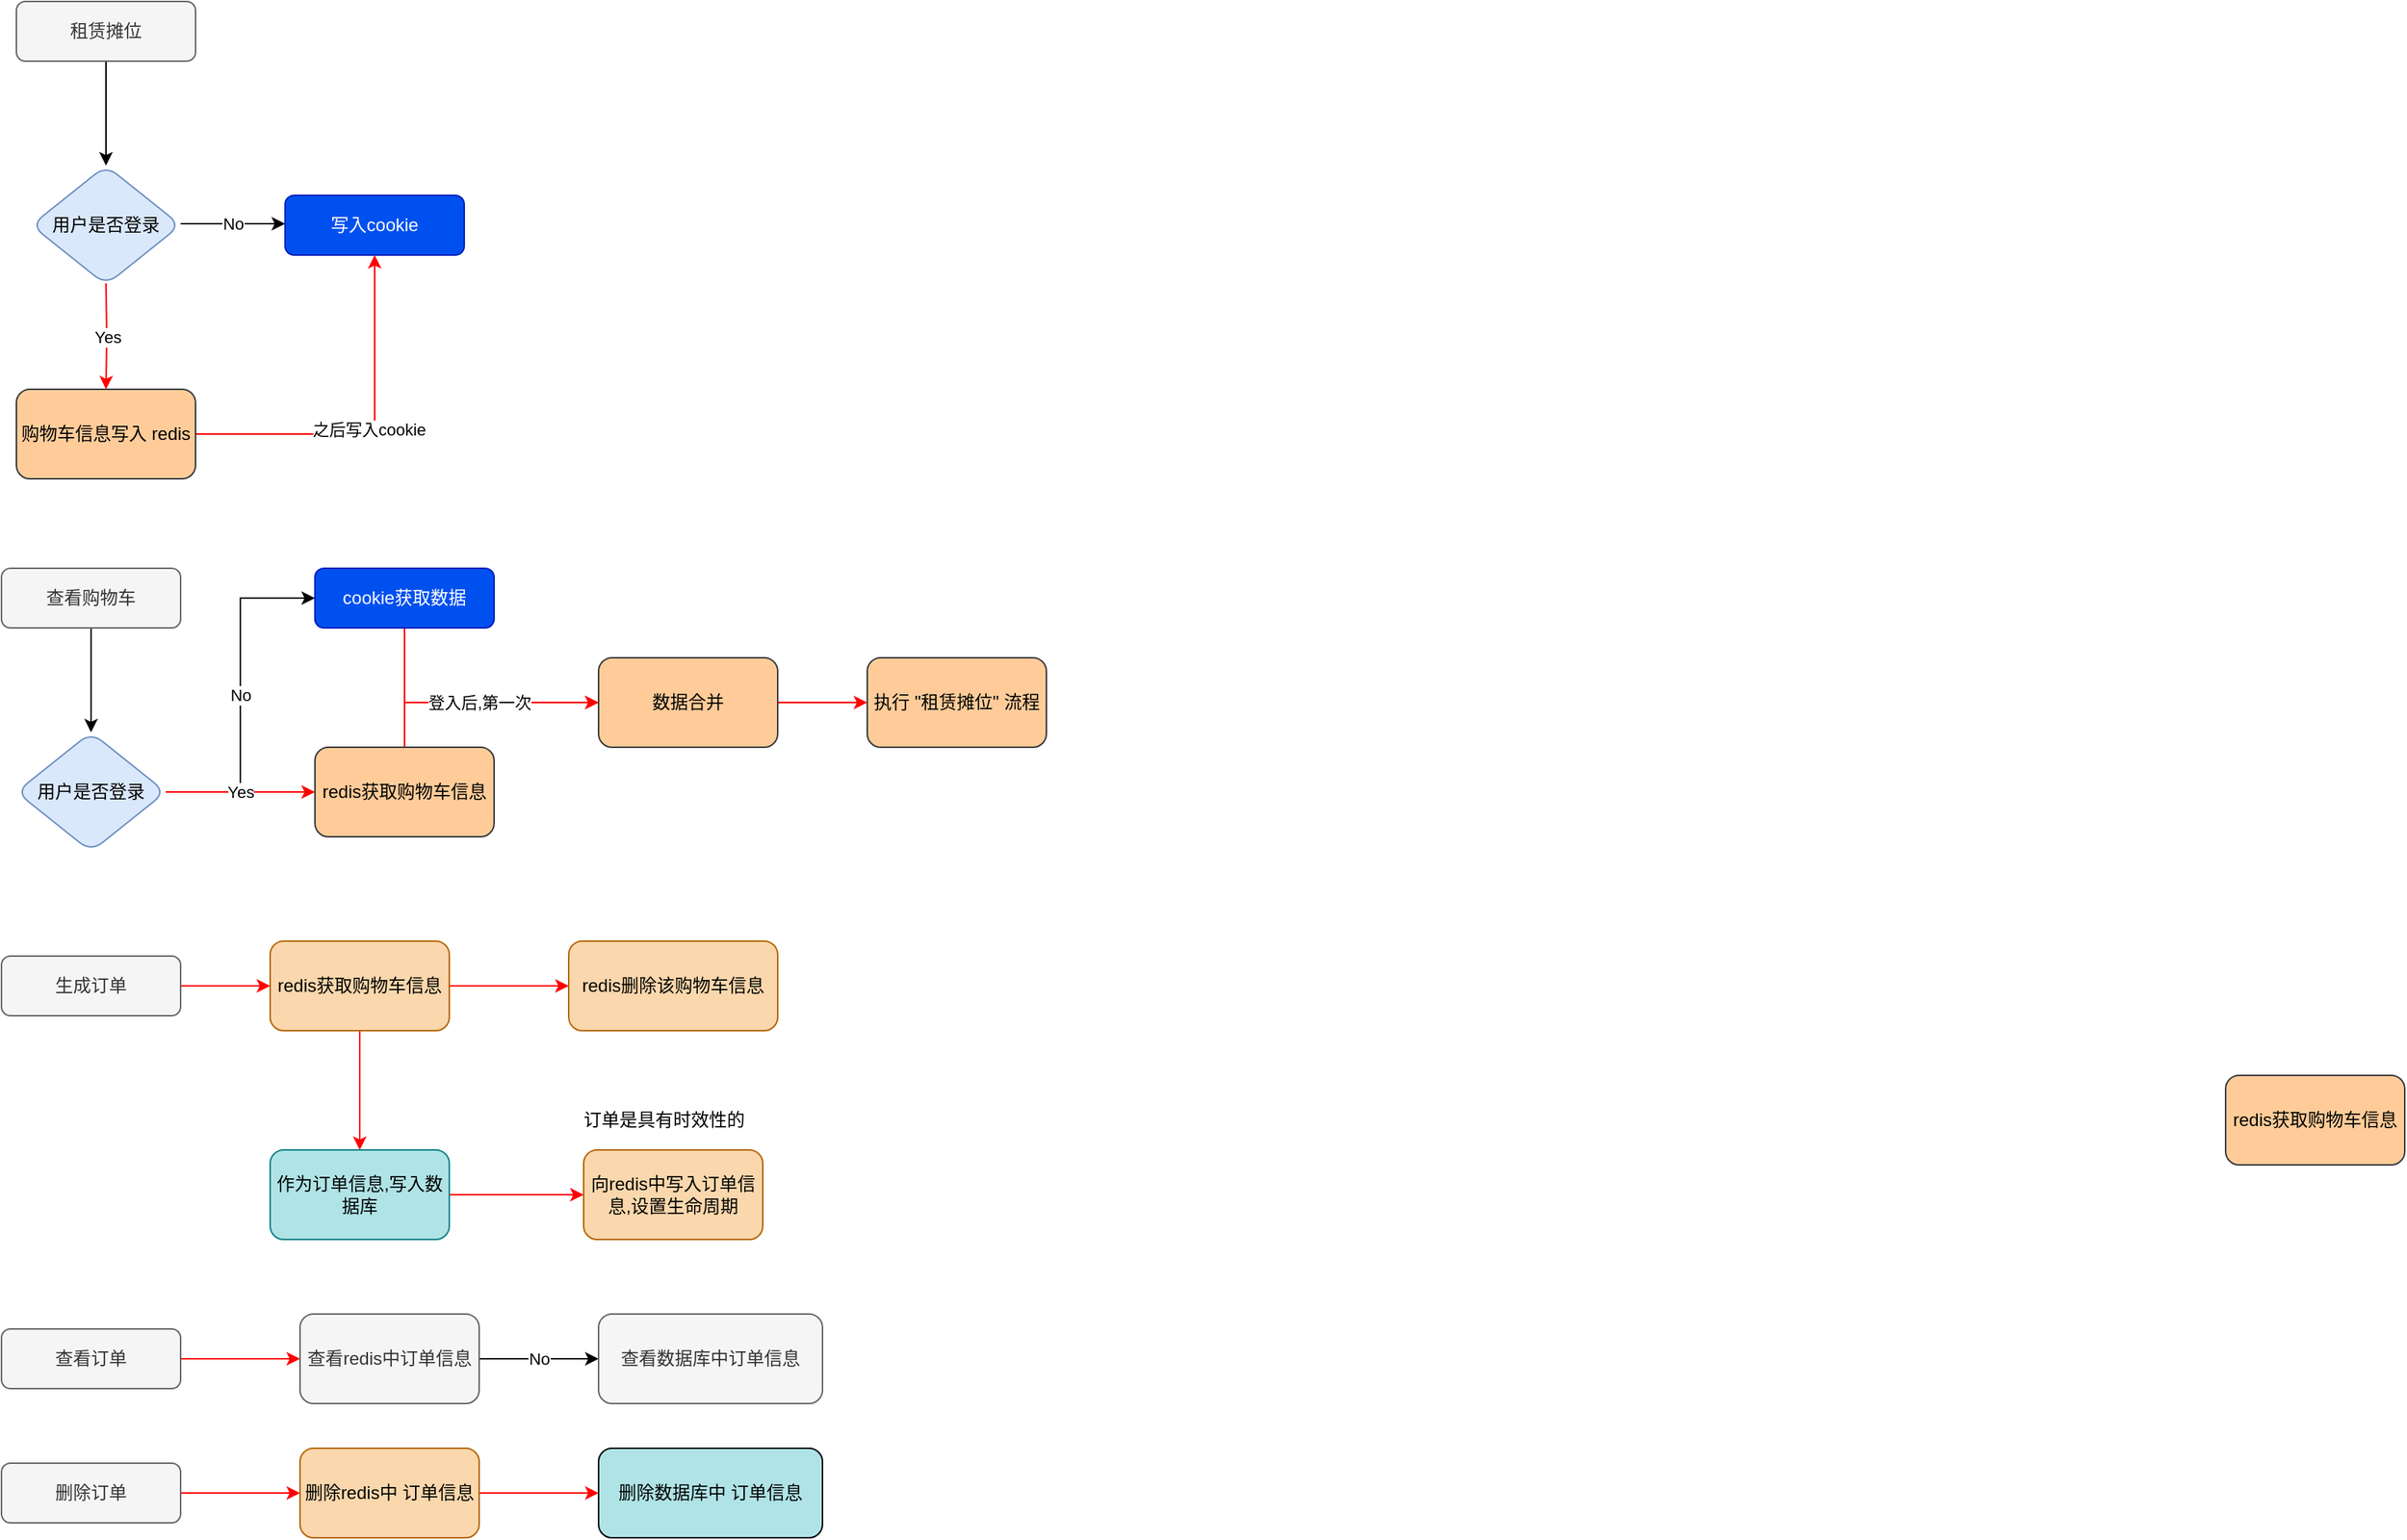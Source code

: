 <mxfile version="20.5.1" type="github">
  <diagram id="C5RBs43oDa-KdzZeNtuy" name="Page-1">
    <mxGraphModel dx="868" dy="450" grid="1" gridSize="10" guides="1" tooltips="1" connect="1" arrows="1" fold="1" page="1" pageScale="1" pageWidth="827" pageHeight="1169" math="0" shadow="0">
      <root>
        <mxCell id="WIyWlLk6GJQsqaUBKTNV-0" />
        <mxCell id="WIyWlLk6GJQsqaUBKTNV-1" parent="WIyWlLk6GJQsqaUBKTNV-0" />
        <mxCell id="MiZStCccM1iOqbARWDpQ-40" style="edgeStyle=orthogonalEdgeStyle;rounded=0;orthogonalLoop=1;jettySize=auto;html=1;entryX=0.5;entryY=0;entryDx=0;entryDy=0;" edge="1" parent="WIyWlLk6GJQsqaUBKTNV-1" source="WIyWlLk6GJQsqaUBKTNV-3" target="MiZStCccM1iOqbARWDpQ-7">
          <mxGeometry relative="1" as="geometry" />
        </mxCell>
        <mxCell id="WIyWlLk6GJQsqaUBKTNV-3" value="租赁摊位" style="rounded=1;whiteSpace=wrap;html=1;fontSize=12;glass=0;strokeWidth=1;shadow=0;fillColor=#f5f5f5;fontColor=#333333;strokeColor=#666666;" parent="WIyWlLk6GJQsqaUBKTNV-1" vertex="1">
          <mxGeometry x="40" y="30" width="120" height="40" as="geometry" />
        </mxCell>
        <mxCell id="WIyWlLk6GJQsqaUBKTNV-12" value="写入cookie" style="rounded=1;whiteSpace=wrap;html=1;fontSize=12;glass=0;strokeWidth=1;shadow=0;fillColor=#0050ef;strokeColor=#001DBC;fontColor=#ffffff;" parent="WIyWlLk6GJQsqaUBKTNV-1" vertex="1">
          <mxGeometry x="220" y="160" width="120" height="40" as="geometry" />
        </mxCell>
        <mxCell id="MiZStCccM1iOqbARWDpQ-10" value="No" style="edgeStyle=orthogonalEdgeStyle;rounded=0;orthogonalLoop=1;jettySize=auto;html=1;" edge="1" parent="WIyWlLk6GJQsqaUBKTNV-1">
          <mxGeometry relative="1" as="geometry">
            <mxPoint x="150" y="179" as="sourcePoint" />
            <mxPoint x="220" y="179" as="targetPoint" />
            <Array as="points">
              <mxPoint x="180" y="179" />
              <mxPoint x="180" y="179" />
            </Array>
          </mxGeometry>
        </mxCell>
        <mxCell id="MiZStCccM1iOqbARWDpQ-12" value="Yes" style="edgeStyle=orthogonalEdgeStyle;rounded=0;orthogonalLoop=1;jettySize=auto;html=1;strokeColor=#FF0000;" edge="1" parent="WIyWlLk6GJQsqaUBKTNV-1" target="MiZStCccM1iOqbARWDpQ-11">
          <mxGeometry relative="1" as="geometry">
            <mxPoint x="100" y="219" as="sourcePoint" />
          </mxGeometry>
        </mxCell>
        <mxCell id="MiZStCccM1iOqbARWDpQ-7" value="用户是否登录" style="rhombus;whiteSpace=wrap;html=1;rounded=1;glass=0;strokeWidth=1;shadow=0;fillColor=#dae8fc;strokeColor=#6c8ebf;" vertex="1" parent="WIyWlLk6GJQsqaUBKTNV-1">
          <mxGeometry x="50" y="140" width="100" height="80" as="geometry" />
        </mxCell>
        <mxCell id="MiZStCccM1iOqbARWDpQ-43" style="edgeStyle=orthogonalEdgeStyle;rounded=0;orthogonalLoop=1;jettySize=auto;html=1;exitX=1;exitY=0.5;exitDx=0;exitDy=0;entryX=0.5;entryY=1;entryDx=0;entryDy=0;fillColor=#ffcc99;strokeColor=#FF0000;" edge="1" parent="WIyWlLk6GJQsqaUBKTNV-1" source="MiZStCccM1iOqbARWDpQ-11" target="WIyWlLk6GJQsqaUBKTNV-12">
          <mxGeometry relative="1" as="geometry" />
        </mxCell>
        <mxCell id="MiZStCccM1iOqbARWDpQ-49" value="之后写入cookie" style="edgeLabel;html=1;align=center;verticalAlign=middle;resizable=0;points=[];" vertex="1" connectable="0" parent="MiZStCccM1iOqbARWDpQ-43">
          <mxGeometry x="-0.033" y="3" relative="1" as="geometry">
            <mxPoint as="offset" />
          </mxGeometry>
        </mxCell>
        <mxCell id="MiZStCccM1iOqbARWDpQ-11" value="购物车信息写入&amp;nbsp;redis" style="whiteSpace=wrap;html=1;rounded=1;glass=0;strokeWidth=1;shadow=0;fillColor=#ffcc99;strokeColor=#36393d;" vertex="1" parent="WIyWlLk6GJQsqaUBKTNV-1">
          <mxGeometry x="40" y="290" width="120" height="60" as="geometry" />
        </mxCell>
        <mxCell id="MiZStCccM1iOqbARWDpQ-44" style="edgeStyle=orthogonalEdgeStyle;rounded=0;orthogonalLoop=1;jettySize=auto;html=1;exitX=0.5;exitY=1;exitDx=0;exitDy=0;entryX=0.5;entryY=0;entryDx=0;entryDy=0;strokeColor=#000000;" edge="1" parent="WIyWlLk6GJQsqaUBKTNV-1" source="MiZStCccM1iOqbARWDpQ-32" target="MiZStCccM1iOqbARWDpQ-37">
          <mxGeometry relative="1" as="geometry" />
        </mxCell>
        <mxCell id="MiZStCccM1iOqbARWDpQ-32" value="查看购物车" style="rounded=1;whiteSpace=wrap;html=1;fontSize=12;glass=0;strokeWidth=1;shadow=0;fillColor=#f5f5f5;fontColor=#333333;strokeColor=#666666;" vertex="1" parent="WIyWlLk6GJQsqaUBKTNV-1">
          <mxGeometry x="30" y="410" width="120" height="40" as="geometry" />
        </mxCell>
        <mxCell id="MiZStCccM1iOqbARWDpQ-80" style="edgeStyle=orthogonalEdgeStyle;rounded=0;orthogonalLoop=1;jettySize=auto;html=1;exitX=0.5;exitY=1;exitDx=0;exitDy=0;entryX=0;entryY=0.5;entryDx=0;entryDy=0;strokeColor=#FF0000;" edge="1" parent="WIyWlLk6GJQsqaUBKTNV-1" source="MiZStCccM1iOqbARWDpQ-34" target="MiZStCccM1iOqbARWDpQ-61">
          <mxGeometry relative="1" as="geometry" />
        </mxCell>
        <mxCell id="MiZStCccM1iOqbARWDpQ-34" value="cookie获取数据" style="rounded=1;whiteSpace=wrap;html=1;fontSize=12;glass=0;strokeWidth=1;shadow=0;fillColor=#0050ef;strokeColor=#001DBC;fontColor=#ffffff;" vertex="1" parent="WIyWlLk6GJQsqaUBKTNV-1">
          <mxGeometry x="240" y="410" width="120" height="40" as="geometry" />
        </mxCell>
        <mxCell id="MiZStCccM1iOqbARWDpQ-47" value="No" style="edgeStyle=orthogonalEdgeStyle;rounded=0;orthogonalLoop=1;jettySize=auto;html=1;strokeColor=#000000;entryX=0;entryY=0.5;entryDx=0;entryDy=0;" edge="1" parent="WIyWlLk6GJQsqaUBKTNV-1" source="MiZStCccM1iOqbARWDpQ-37" target="MiZStCccM1iOqbARWDpQ-34">
          <mxGeometry relative="1" as="geometry">
            <mxPoint x="620" y="200" as="targetPoint" />
          </mxGeometry>
        </mxCell>
        <mxCell id="MiZStCccM1iOqbARWDpQ-76" value="Yes" style="edgeStyle=orthogonalEdgeStyle;rounded=0;orthogonalLoop=1;jettySize=auto;html=1;strokeColor=#FF0000;" edge="1" parent="WIyWlLk6GJQsqaUBKTNV-1" source="MiZStCccM1iOqbARWDpQ-37" target="MiZStCccM1iOqbARWDpQ-39">
          <mxGeometry relative="1" as="geometry" />
        </mxCell>
        <mxCell id="MiZStCccM1iOqbARWDpQ-37" value="用户是否登录" style="rhombus;whiteSpace=wrap;html=1;rounded=1;glass=0;strokeWidth=1;shadow=0;fillColor=#dae8fc;strokeColor=#6c8ebf;" vertex="1" parent="WIyWlLk6GJQsqaUBKTNV-1">
          <mxGeometry x="40" y="520" width="100" height="80" as="geometry" />
        </mxCell>
        <mxCell id="MiZStCccM1iOqbARWDpQ-81" value="登入后,第一次" style="edgeStyle=orthogonalEdgeStyle;rounded=0;orthogonalLoop=1;jettySize=auto;html=1;exitX=0.5;exitY=0;exitDx=0;exitDy=0;strokeColor=#FF0000;" edge="1" parent="WIyWlLk6GJQsqaUBKTNV-1" source="MiZStCccM1iOqbARWDpQ-39" target="MiZStCccM1iOqbARWDpQ-61">
          <mxGeometry relative="1" as="geometry" />
        </mxCell>
        <mxCell id="MiZStCccM1iOqbARWDpQ-39" value="redis获取购物车信息" style="whiteSpace=wrap;html=1;rounded=1;glass=0;strokeWidth=1;shadow=0;fillColor=#ffcc99;strokeColor=#36393d;" vertex="1" parent="WIyWlLk6GJQsqaUBKTNV-1">
          <mxGeometry x="240" y="530" width="120" height="60" as="geometry" />
        </mxCell>
        <mxCell id="MiZStCccM1iOqbARWDpQ-82" style="edgeStyle=orthogonalEdgeStyle;rounded=0;orthogonalLoop=1;jettySize=auto;html=1;strokeColor=#FF0000;" edge="1" parent="WIyWlLk6GJQsqaUBKTNV-1" source="MiZStCccM1iOqbARWDpQ-61" target="MiZStCccM1iOqbARWDpQ-72">
          <mxGeometry relative="1" as="geometry" />
        </mxCell>
        <mxCell id="MiZStCccM1iOqbARWDpQ-61" value="数据合并" style="whiteSpace=wrap;html=1;fillColor=#ffcc99;strokeColor=#36393d;rounded=1;glass=0;strokeWidth=1;shadow=0;" vertex="1" parent="WIyWlLk6GJQsqaUBKTNV-1">
          <mxGeometry x="430" y="470" width="120" height="60" as="geometry" />
        </mxCell>
        <mxCell id="MiZStCccM1iOqbARWDpQ-64" value="redis获取购物车信息" style="whiteSpace=wrap;html=1;rounded=1;glass=0;strokeWidth=1;shadow=0;fillColor=#ffcc99;strokeColor=#36393d;" vertex="1" parent="WIyWlLk6GJQsqaUBKTNV-1">
          <mxGeometry x="1520" y="750" width="120" height="60" as="geometry" />
        </mxCell>
        <mxCell id="MiZStCccM1iOqbARWDpQ-72" value="执行 &quot;租赁摊位&quot;&amp;nbsp;流程" style="whiteSpace=wrap;html=1;fillColor=#ffcc99;strokeColor=#36393d;rounded=1;glass=0;strokeWidth=1;shadow=0;" vertex="1" parent="WIyWlLk6GJQsqaUBKTNV-1">
          <mxGeometry x="610" y="470" width="120" height="60" as="geometry" />
        </mxCell>
        <mxCell id="MiZStCccM1iOqbARWDpQ-85" value="" style="edgeStyle=orthogonalEdgeStyle;rounded=0;orthogonalLoop=1;jettySize=auto;html=1;strokeColor=#FF0000;" edge="1" parent="WIyWlLk6GJQsqaUBKTNV-1" source="MiZStCccM1iOqbARWDpQ-83" target="MiZStCccM1iOqbARWDpQ-84">
          <mxGeometry relative="1" as="geometry" />
        </mxCell>
        <mxCell id="MiZStCccM1iOqbARWDpQ-83" value="生成订单" style="rounded=1;whiteSpace=wrap;html=1;fontSize=12;glass=0;strokeWidth=1;shadow=0;fillColor=#f5f5f5;fontColor=#333333;strokeColor=#666666;" vertex="1" parent="WIyWlLk6GJQsqaUBKTNV-1">
          <mxGeometry x="30" y="670" width="120" height="40" as="geometry" />
        </mxCell>
        <mxCell id="MiZStCccM1iOqbARWDpQ-91" value="" style="edgeStyle=orthogonalEdgeStyle;rounded=0;orthogonalLoop=1;jettySize=auto;html=1;strokeColor=#FF0000;" edge="1" parent="WIyWlLk6GJQsqaUBKTNV-1" source="MiZStCccM1iOqbARWDpQ-84" target="MiZStCccM1iOqbARWDpQ-90">
          <mxGeometry relative="1" as="geometry" />
        </mxCell>
        <mxCell id="MiZStCccM1iOqbARWDpQ-93" value="" style="edgeStyle=orthogonalEdgeStyle;rounded=0;orthogonalLoop=1;jettySize=auto;html=1;strokeColor=#FF0000;" edge="1" parent="WIyWlLk6GJQsqaUBKTNV-1" source="MiZStCccM1iOqbARWDpQ-84" target="MiZStCccM1iOqbARWDpQ-92">
          <mxGeometry relative="1" as="geometry" />
        </mxCell>
        <mxCell id="MiZStCccM1iOqbARWDpQ-84" value="redis获取购物车信息" style="whiteSpace=wrap;html=1;fillColor=#fad7ac;strokeColor=#b46504;rounded=1;glass=0;strokeWidth=1;shadow=0;" vertex="1" parent="WIyWlLk6GJQsqaUBKTNV-1">
          <mxGeometry x="210" y="660" width="120" height="60" as="geometry" />
        </mxCell>
        <mxCell id="MiZStCccM1iOqbARWDpQ-95" value="" style="edgeStyle=orthogonalEdgeStyle;rounded=0;orthogonalLoop=1;jettySize=auto;html=1;strokeColor=#FF0000;" edge="1" parent="WIyWlLk6GJQsqaUBKTNV-1" source="MiZStCccM1iOqbARWDpQ-90" target="MiZStCccM1iOqbARWDpQ-94">
          <mxGeometry relative="1" as="geometry" />
        </mxCell>
        <mxCell id="MiZStCccM1iOqbARWDpQ-90" value="作为订单信息,写入数据库" style="whiteSpace=wrap;html=1;fillColor=#b0e3e6;strokeColor=#0e8088;rounded=1;glass=0;strokeWidth=1;shadow=0;" vertex="1" parent="WIyWlLk6GJQsqaUBKTNV-1">
          <mxGeometry x="210" y="800" width="120" height="60" as="geometry" />
        </mxCell>
        <mxCell id="MiZStCccM1iOqbARWDpQ-92" value="redis删除该购物车信息" style="whiteSpace=wrap;html=1;fillColor=#fad7ac;strokeColor=#b46504;rounded=1;glass=0;strokeWidth=1;shadow=0;" vertex="1" parent="WIyWlLk6GJQsqaUBKTNV-1">
          <mxGeometry x="410" y="660" width="140" height="60" as="geometry" />
        </mxCell>
        <mxCell id="MiZStCccM1iOqbARWDpQ-94" value="向redis中写入订单信息,设置生命周期" style="whiteSpace=wrap;html=1;fillColor=#fad7ac;strokeColor=#b46504;rounded=1;glass=0;strokeWidth=1;shadow=0;" vertex="1" parent="WIyWlLk6GJQsqaUBKTNV-1">
          <mxGeometry x="420" y="800" width="120" height="60" as="geometry" />
        </mxCell>
        <mxCell id="MiZStCccM1iOqbARWDpQ-96" value="订单是具有时效性的" style="text;html=1;strokeColor=none;fillColor=none;align=center;verticalAlign=middle;whiteSpace=wrap;rounded=0;" vertex="1" parent="WIyWlLk6GJQsqaUBKTNV-1">
          <mxGeometry x="414" y="765" width="120" height="30" as="geometry" />
        </mxCell>
        <mxCell id="MiZStCccM1iOqbARWDpQ-107" value="" style="edgeStyle=orthogonalEdgeStyle;rounded=0;orthogonalLoop=1;jettySize=auto;html=1;strokeColor=#FF0000;fontColor=#000000;" edge="1" parent="WIyWlLk6GJQsqaUBKTNV-1" source="MiZStCccM1iOqbARWDpQ-97" target="MiZStCccM1iOqbARWDpQ-106">
          <mxGeometry relative="1" as="geometry" />
        </mxCell>
        <mxCell id="MiZStCccM1iOqbARWDpQ-97" value="查看订单" style="rounded=1;whiteSpace=wrap;html=1;fontSize=12;glass=0;strokeWidth=1;shadow=0;fillColor=#f5f5f5;fontColor=#333333;strokeColor=#666666;" vertex="1" parent="WIyWlLk6GJQsqaUBKTNV-1">
          <mxGeometry x="30" y="920" width="120" height="40" as="geometry" />
        </mxCell>
        <mxCell id="MiZStCccM1iOqbARWDpQ-103" value="" style="edgeStyle=orthogonalEdgeStyle;rounded=0;orthogonalLoop=1;jettySize=auto;html=1;strokeColor=#FF0000;" edge="1" parent="WIyWlLk6GJQsqaUBKTNV-1" source="MiZStCccM1iOqbARWDpQ-101" target="MiZStCccM1iOqbARWDpQ-102">
          <mxGeometry relative="1" as="geometry" />
        </mxCell>
        <mxCell id="MiZStCccM1iOqbARWDpQ-101" value="删除订单" style="rounded=1;whiteSpace=wrap;html=1;fontSize=12;glass=0;strokeWidth=1;shadow=0;fillColor=#f5f5f5;fontColor=#333333;strokeColor=#666666;" vertex="1" parent="WIyWlLk6GJQsqaUBKTNV-1">
          <mxGeometry x="30" y="1010" width="120" height="40" as="geometry" />
        </mxCell>
        <mxCell id="MiZStCccM1iOqbARWDpQ-105" value="" style="edgeStyle=orthogonalEdgeStyle;rounded=0;orthogonalLoop=1;jettySize=auto;html=1;strokeColor=#FF0000;" edge="1" parent="WIyWlLk6GJQsqaUBKTNV-1" source="MiZStCccM1iOqbARWDpQ-102" target="MiZStCccM1iOqbARWDpQ-104">
          <mxGeometry relative="1" as="geometry" />
        </mxCell>
        <mxCell id="MiZStCccM1iOqbARWDpQ-102" value="删除redis中&amp;nbsp;订单信息" style="whiteSpace=wrap;html=1;fillColor=#fad7ac;strokeColor=#b46504;rounded=1;glass=0;strokeWidth=1;shadow=0;" vertex="1" parent="WIyWlLk6GJQsqaUBKTNV-1">
          <mxGeometry x="230" y="1000" width="120" height="60" as="geometry" />
        </mxCell>
        <mxCell id="MiZStCccM1iOqbARWDpQ-104" value="删除数据库中&amp;nbsp;订单信息" style="whiteSpace=wrap;html=1;fillColor=#b0e3e6;strokeColor=#000000;rounded=1;glass=0;strokeWidth=1;shadow=0;" vertex="1" parent="WIyWlLk6GJQsqaUBKTNV-1">
          <mxGeometry x="430" y="1000" width="150" height="60" as="geometry" />
        </mxCell>
        <mxCell id="MiZStCccM1iOqbARWDpQ-109" value="No" style="edgeStyle=orthogonalEdgeStyle;rounded=0;orthogonalLoop=1;jettySize=auto;html=1;strokeColor=#000000;fontColor=#000000;" edge="1" parent="WIyWlLk6GJQsqaUBKTNV-1" source="MiZStCccM1iOqbARWDpQ-106" target="MiZStCccM1iOqbARWDpQ-108">
          <mxGeometry relative="1" as="geometry" />
        </mxCell>
        <mxCell id="MiZStCccM1iOqbARWDpQ-106" value="查看redis中订单信息" style="whiteSpace=wrap;html=1;fillColor=#f5f5f5;strokeColor=#666666;fontColor=#333333;rounded=1;glass=0;strokeWidth=1;shadow=0;" vertex="1" parent="WIyWlLk6GJQsqaUBKTNV-1">
          <mxGeometry x="230" y="910" width="120" height="60" as="geometry" />
        </mxCell>
        <mxCell id="MiZStCccM1iOqbARWDpQ-108" value="查看数据库中订单信息" style="whiteSpace=wrap;html=1;fillColor=#f5f5f5;strokeColor=#666666;fontColor=#333333;rounded=1;glass=0;strokeWidth=1;shadow=0;" vertex="1" parent="WIyWlLk6GJQsqaUBKTNV-1">
          <mxGeometry x="430" y="910" width="150" height="60" as="geometry" />
        </mxCell>
      </root>
    </mxGraphModel>
  </diagram>
</mxfile>
